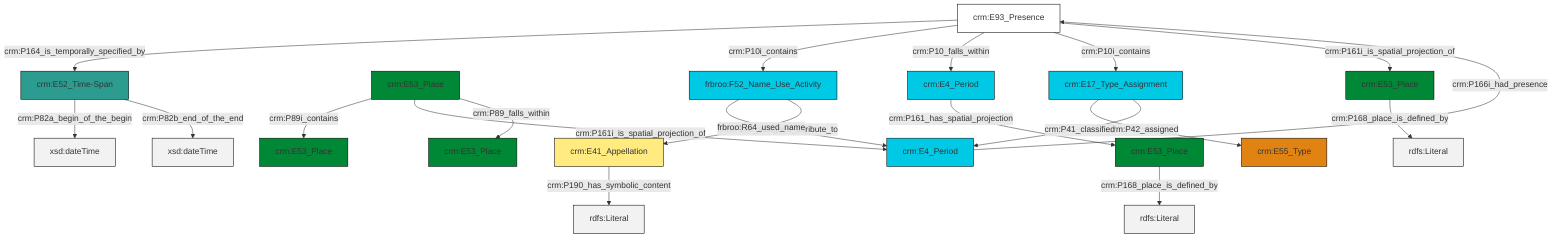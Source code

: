 graph TD
classDef Literal fill:#f2f2f2,stroke:#000000;
classDef CRM_Entity fill:#FFFFFF,stroke:#000000;
classDef Temporal_Entity fill:#00C9E6, stroke:#000000;
classDef Type fill:#E18312, stroke:#000000;
classDef Time-Span fill:#2C9C91, stroke:#000000;
classDef Appellation fill:#FFEB7F, stroke:#000000;
classDef Place fill:#008836, stroke:#000000;
classDef Persistent_Item fill:#B266B2, stroke:#000000;
classDef Conceptual_Object fill:#FFD700, stroke:#000000;
classDef Physical_Thing fill:#D2B48C, stroke:#000000;
classDef Actor fill:#f58aad, stroke:#000000;
classDef PC_Classes fill:#4ce600, stroke:#000000;
classDef Multi fill:#cccccc,stroke:#000000;

0["crm:E93_Presence"]:::CRM_Entity -->|crm:P164_is_temporally_specified_by| 1["crm:E52_Time-Span"]:::Time-Span
2["crm:E53_Place"]:::Place -->|crm:P89i_contains| 3["crm:E53_Place"]:::Place
0["crm:E93_Presence"]:::CRM_Entity -->|crm:P10i_contains| 6["frbroo:F52_Name_Use_Activity"]:::Temporal_Entity
1["crm:E52_Time-Span"]:::Time-Span -->|crm:P82a_begin_of_the_begin| 8[xsd:dateTime]:::Literal
0["crm:E93_Presence"]:::CRM_Entity -->|crm:P10_falls_within| 9["crm:E4_Period"]:::Temporal_Entity
2["crm:E53_Place"]:::Place -->|crm:P161i_is_spatial_projection_of| 13["crm:E4_Period"]:::Temporal_Entity
14["crm:E53_Place"]:::Place -->|crm:P168_place_is_defined_by| 15[rdfs:Literal]:::Literal
2["crm:E53_Place"]:::Place -->|crm:P89_falls_within| 16["crm:E53_Place"]:::Place
9["crm:E4_Period"]:::Temporal_Entity -->|crm:P161_has_spatial_projection| 17["crm:E53_Place"]:::Place
6["frbroo:F52_Name_Use_Activity"]:::Temporal_Entity -->|crm:P140_assigned_attribute_to| 13["crm:E4_Period"]:::Temporal_Entity
22["crm:E17_Type_Assignment"]:::Temporal_Entity -->|crm:P42_assigned| 20["crm:E55_Type"]:::Type
6["frbroo:F52_Name_Use_Activity"]:::Temporal_Entity -->|frbroo:R64_used_name| 4["crm:E41_Appellation"]:::Appellation
4["crm:E41_Appellation"]:::Appellation -->|crm:P190_has_symbolic_content| 25[rdfs:Literal]:::Literal
13["crm:E4_Period"]:::Temporal_Entity -->|crm:P166i_had_presence| 0["crm:E93_Presence"]:::CRM_Entity
1["crm:E52_Time-Span"]:::Time-Span -->|crm:P82b_end_of_the_end| 26[xsd:dateTime]:::Literal
22["crm:E17_Type_Assignment"]:::Temporal_Entity -->|crm:P41_classified| 13["crm:E4_Period"]:::Temporal_Entity
0["crm:E93_Presence"]:::CRM_Entity -->|crm:P10i_contains| 22["crm:E17_Type_Assignment"]:::Temporal_Entity
17["crm:E53_Place"]:::Place -->|crm:P168_place_is_defined_by| 30[rdfs:Literal]:::Literal
0["crm:E93_Presence"]:::CRM_Entity -->|crm:P161i_is_spatial_projection_of| 14["crm:E53_Place"]:::Place